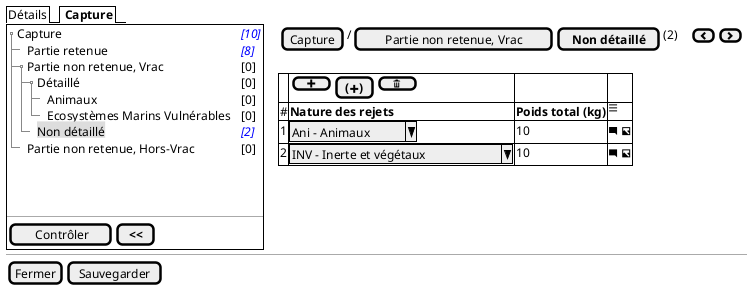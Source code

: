 @startsalt
{
  {/ Détails | <b> Capture }
  {+
   {T
       + Capture    | <i><color:blue>[10]
       ++ Partie retenue       | <i><color:blue>[8]
       ++ Partie non retenue, Vrac | <color:black>[0]
       +++ Détaillé | <color:black>[0]
       ++++ Animaux | <color:black>[0]
       ++++ Ecosystèmes Marins Vulnérables | <color:black>[0]
       +++ <back:#DDD>Non détaillé | <i><color:blue>[2]
       ++ Partie non retenue, Hors-Vrac | <color:black>[0]
   }
    .
    .
    .
   --
   {
      [<&checkmark> Contrôler] | [ <b><< ]
   }
  } | . | {
    { [Capture] | / | [Partie non retenue, Vrac] | [<b>Non détaillé] | (2) | . | . | { [<&chevron-left>] | [<&chevron-right>] } }
        .
        {#
            . | { [ <&plus> ]  | [<b>(<&plus><b>)] | [ <&trash> ] }  | . | .
            # | <b>Nature des rejets  | <b>Poids total (kg)     |  <&menu>
            1 | ^ Ani - Animaux^         | 10 |  <&comment-square> <&image>
            2 | ^ INV - Inerte et végétaux ^        |  10 |  <&comment-square> <&image>
          }
    }

  -- | -- | --
  { [Fermer] | [Sauvegarder] }
}
@endsalt

